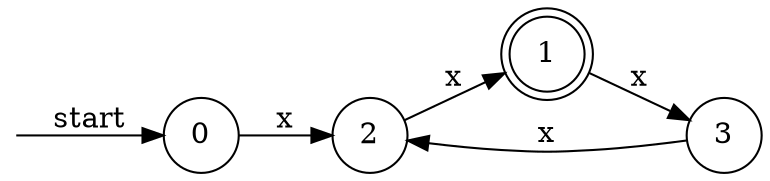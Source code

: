 digraph dfa {
    rankdir = LR;
    node [shape = circle];
    __start [style = invis, shape = point];
    __start -> "0" [ label = "start" ];
    node [shape = doublecircle]; "1"
    node [shape = circle];
    "2" -> "1" [ label = "x" ];
    "0" -> "2" [ label = "x" ];
    "3" -> "2" [ label = "x" ];
    "1" -> "3" [ label = "x" ];
}
